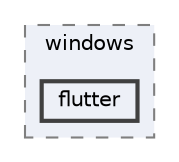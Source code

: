 digraph "external/spine-runtimes/spine-flutter/example/windows/flutter"
{
 // LATEX_PDF_SIZE
  bgcolor="transparent";
  edge [fontname=Helvetica,fontsize=10,labelfontname=Helvetica,labelfontsize=10];
  node [fontname=Helvetica,fontsize=10,shape=box,height=0.2,width=0.4];
  compound=true
  subgraph clusterdir_04089ca6dabbb41d0d238647246a2e1f {
    graph [ bgcolor="#edf0f7", pencolor="grey50", label="windows", fontname=Helvetica,fontsize=10 style="filled,dashed", URL="dir_04089ca6dabbb41d0d238647246a2e1f.html",tooltip=""]
  dir_a4d53434072cb69e5f560500afaa9ce4 [label="flutter", fillcolor="#edf0f7", color="grey25", style="filled,bold", URL="dir_a4d53434072cb69e5f560500afaa9ce4.html",tooltip=""];
  }
}
